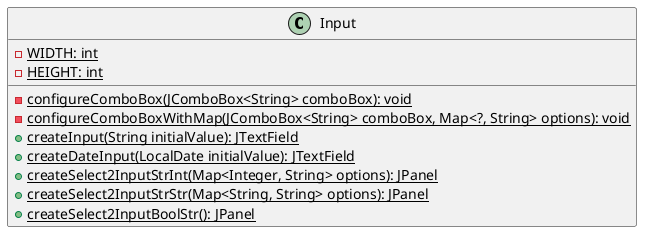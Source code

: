 @startuml

class Input {
  - {static} WIDTH: int
  - {static} HEIGHT: int

  - {static} configureComboBox(JComboBox<String> comboBox): void
  - {static} configureComboBoxWithMap(JComboBox<String> comboBox, Map<?, String> options): void
  + {static} createInput(String initialValue): JTextField
  + {static} createDateInput(LocalDate initialValue): JTextField
  + {static} createSelect2InputStrInt(Map<Integer, String> options): JPanel
  + {static} createSelect2InputStrStr(Map<String, String> options): JPanel
  + {static} createSelect2InputBoolStr(): JPanel
}


@enduml